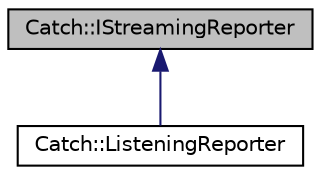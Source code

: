 digraph "Catch::IStreamingReporter"
{
  edge [fontname="Helvetica",fontsize="10",labelfontname="Helvetica",labelfontsize="10"];
  node [fontname="Helvetica",fontsize="10",shape=record];
  Node0 [label="Catch::IStreamingReporter",height=0.2,width=0.4,color="black", fillcolor="grey75", style="filled", fontcolor="black"];
  Node0 -> Node1 [dir="back",color="midnightblue",fontsize="10",style="solid",fontname="Helvetica"];
  Node1 [label="Catch::ListeningReporter",height=0.2,width=0.4,color="black", fillcolor="white", style="filled",URL="$classCatch_1_1ListeningReporter.html"];
}
